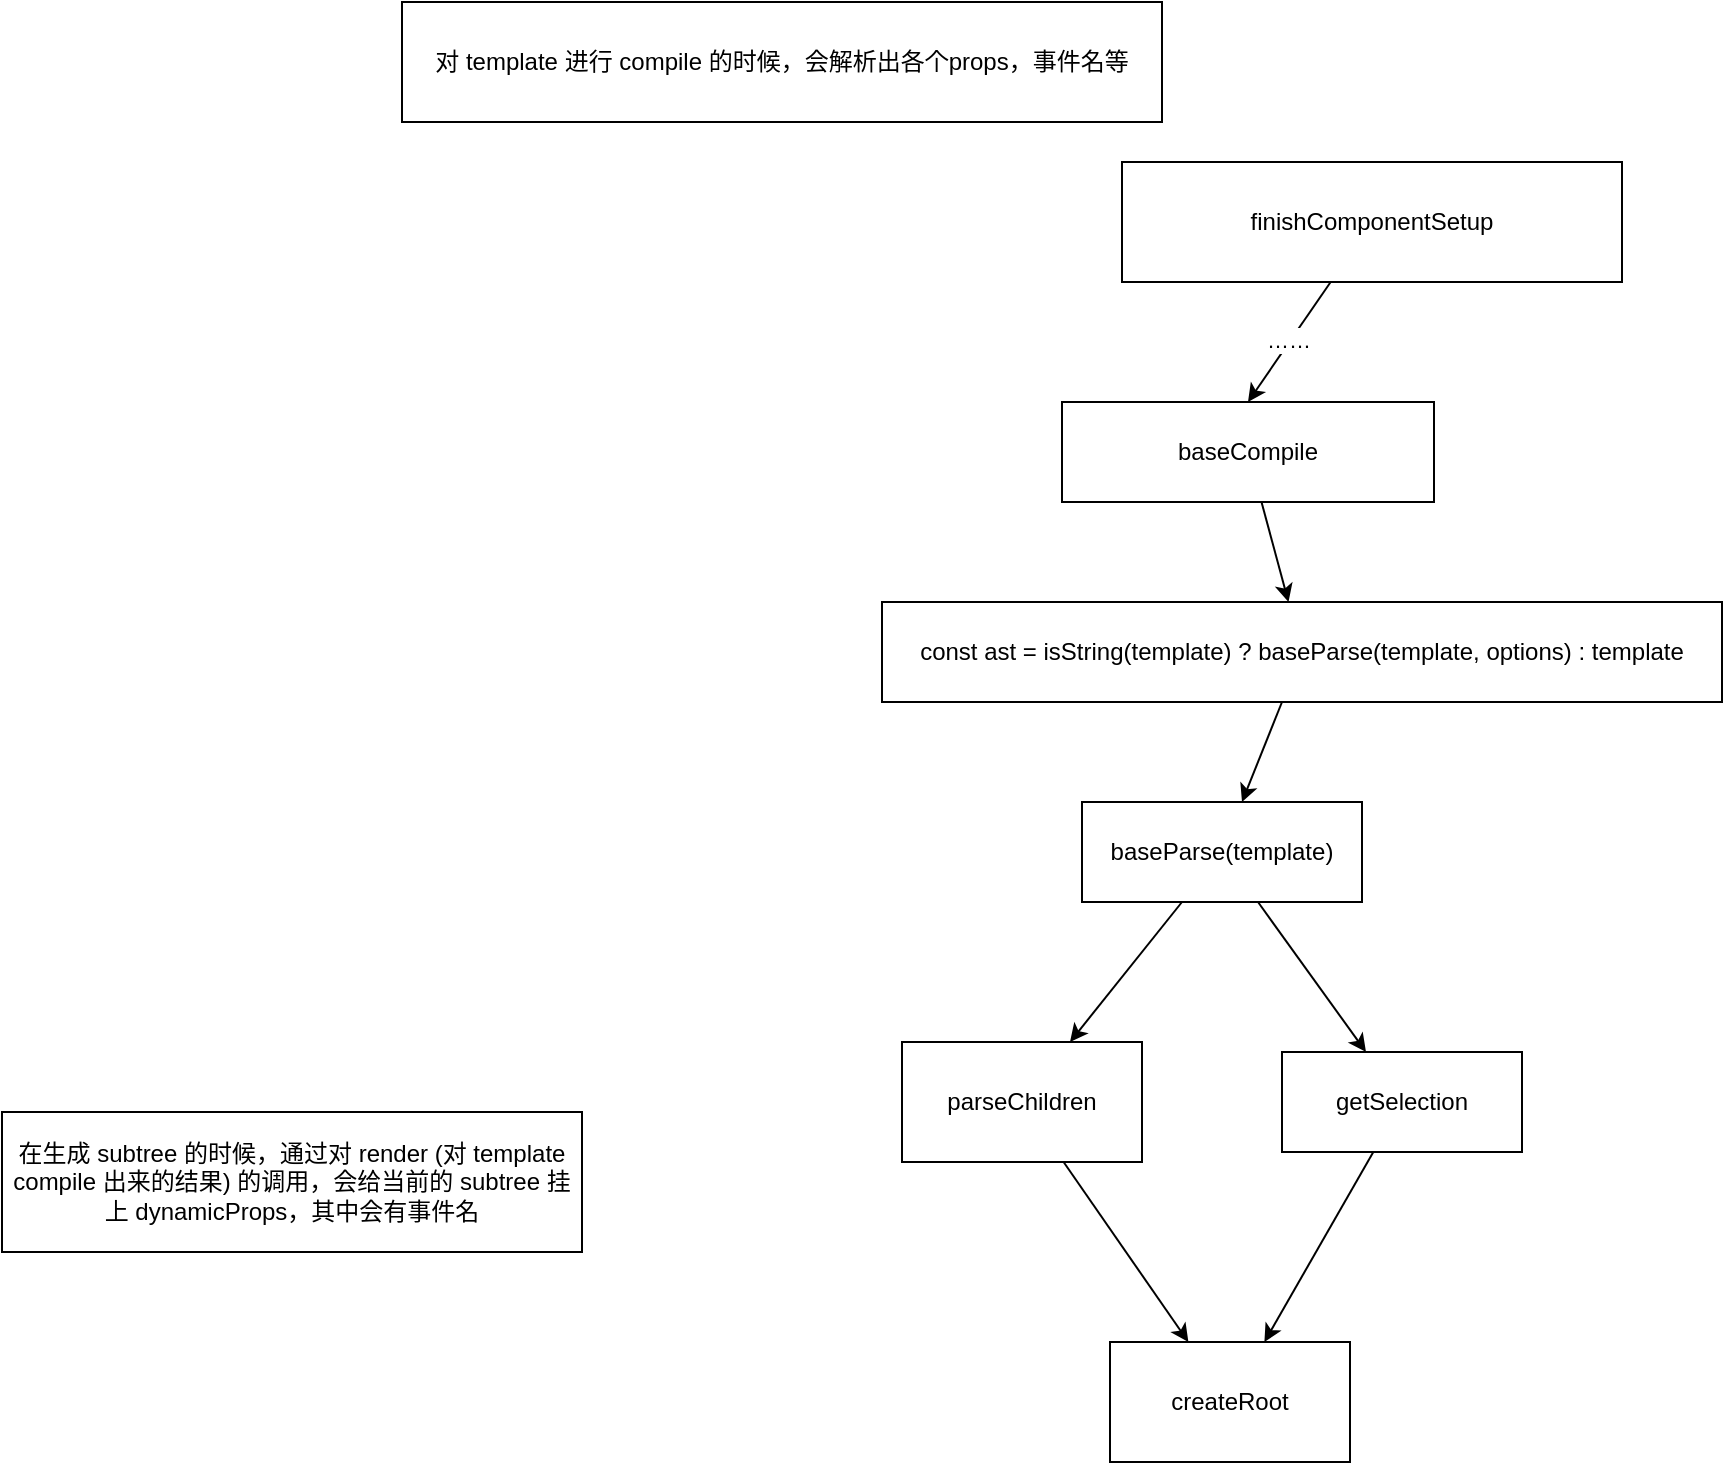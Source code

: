 <mxfile version="21.7.5" type="github">
  <diagram name="第 1 页" id="5L3_wMHRsmuWzl5aIb_H">
    <mxGraphModel dx="2261" dy="822" grid="1" gridSize="10" guides="1" tooltips="1" connect="1" arrows="1" fold="1" page="1" pageScale="1" pageWidth="827" pageHeight="1169" math="0" shadow="0">
      <root>
        <mxCell id="0" />
        <mxCell id="1" parent="0" />
        <mxCell id="4hTD-eUTdhLRPdfj7wrx-3" value="在生成 subtree 的时候，通过对 render (对 template compile 出来的结果) 的调用，会给当前的 subtree 挂上 dynamicProps，其中会有事件名" style="rounded=0;whiteSpace=wrap;html=1;" parent="1" vertex="1">
          <mxGeometry x="-200" y="585" width="290" height="70" as="geometry" />
        </mxCell>
        <mxCell id="4hTD-eUTdhLRPdfj7wrx-4" value="对 template 进行 compile 的时候，会解析出各个props，事件名等" style="rounded=0;whiteSpace=wrap;html=1;" parent="1" vertex="1">
          <mxGeometry y="30" width="380" height="60" as="geometry" />
        </mxCell>
        <mxCell id="4hTD-eUTdhLRPdfj7wrx-7" style="rounded=0;orthogonalLoop=1;jettySize=auto;html=1;entryX=0.5;entryY=0;entryDx=0;entryDy=0;" parent="1" source="4hTD-eUTdhLRPdfj7wrx-6" target="4hTD-eUTdhLRPdfj7wrx-9" edge="1">
          <mxGeometry relative="1" as="geometry">
            <mxPoint x="470" y="270" as="targetPoint" />
          </mxGeometry>
        </mxCell>
        <mxCell id="4hTD-eUTdhLRPdfj7wrx-8" value="……" style="edgeLabel;html=1;align=center;verticalAlign=middle;resizable=0;points=[];" parent="4hTD-eUTdhLRPdfj7wrx-7" vertex="1" connectable="0">
          <mxGeometry x="-0.018" y="-1" relative="1" as="geometry">
            <mxPoint as="offset" />
          </mxGeometry>
        </mxCell>
        <mxCell id="4hTD-eUTdhLRPdfj7wrx-6" value="finishComponentSetup" style="rounded=0;whiteSpace=wrap;html=1;" parent="1" vertex="1">
          <mxGeometry x="360" y="110" width="250" height="60" as="geometry" />
        </mxCell>
        <mxCell id="4hTD-eUTdhLRPdfj7wrx-10" style="edgeStyle=none;rounded=0;orthogonalLoop=1;jettySize=auto;html=1;" parent="1" source="4hTD-eUTdhLRPdfj7wrx-9" target="4hTD-eUTdhLRPdfj7wrx-11" edge="1">
          <mxGeometry relative="1" as="geometry">
            <mxPoint x="360" y="370" as="targetPoint" />
          </mxGeometry>
        </mxCell>
        <mxCell id="4hTD-eUTdhLRPdfj7wrx-9" value="baseCompile" style="rounded=0;whiteSpace=wrap;html=1;" parent="1" vertex="1">
          <mxGeometry x="330" y="230" width="186" height="50" as="geometry" />
        </mxCell>
        <mxCell id="4hTD-eUTdhLRPdfj7wrx-12" style="edgeStyle=none;rounded=0;orthogonalLoop=1;jettySize=auto;html=1;" parent="1" source="4hTD-eUTdhLRPdfj7wrx-11" target="4hTD-eUTdhLRPdfj7wrx-13" edge="1">
          <mxGeometry relative="1" as="geometry">
            <mxPoint x="410" y="440" as="targetPoint" />
          </mxGeometry>
        </mxCell>
        <mxCell id="4hTD-eUTdhLRPdfj7wrx-11" value="const ast = isString(template) ? baseParse(template, options) : template" style="rounded=0;whiteSpace=wrap;html=1;" parent="1" vertex="1">
          <mxGeometry x="240" y="330" width="420" height="50" as="geometry" />
        </mxCell>
        <mxCell id="aNz80nmm4NGJI3xFm9BB-2" style="edgeStyle=none;rounded=0;orthogonalLoop=1;jettySize=auto;html=1;" edge="1" parent="1" source="4hTD-eUTdhLRPdfj7wrx-13" target="aNz80nmm4NGJI3xFm9BB-3">
          <mxGeometry relative="1" as="geometry">
            <mxPoint x="310" y="580" as="targetPoint" />
          </mxGeometry>
        </mxCell>
        <mxCell id="aNz80nmm4NGJI3xFm9BB-4" style="edgeStyle=none;rounded=0;orthogonalLoop=1;jettySize=auto;html=1;" edge="1" parent="1" source="4hTD-eUTdhLRPdfj7wrx-13" target="aNz80nmm4NGJI3xFm9BB-5">
          <mxGeometry relative="1" as="geometry">
            <mxPoint x="490" y="550" as="targetPoint" />
          </mxGeometry>
        </mxCell>
        <mxCell id="4hTD-eUTdhLRPdfj7wrx-13" value="baseParse(template)" style="rounded=0;whiteSpace=wrap;html=1;" parent="1" vertex="1">
          <mxGeometry x="340" y="430" width="140" height="50" as="geometry" />
        </mxCell>
        <mxCell id="aNz80nmm4NGJI3xFm9BB-6" style="edgeStyle=none;rounded=0;orthogonalLoop=1;jettySize=auto;html=1;" edge="1" parent="1" source="aNz80nmm4NGJI3xFm9BB-3" target="aNz80nmm4NGJI3xFm9BB-7">
          <mxGeometry relative="1" as="geometry">
            <mxPoint x="370" y="710" as="targetPoint" />
          </mxGeometry>
        </mxCell>
        <mxCell id="aNz80nmm4NGJI3xFm9BB-3" value="parseChildren" style="rounded=0;whiteSpace=wrap;html=1;" vertex="1" parent="1">
          <mxGeometry x="250" y="550" width="120" height="60" as="geometry" />
        </mxCell>
        <mxCell id="aNz80nmm4NGJI3xFm9BB-8" style="edgeStyle=none;rounded=0;orthogonalLoop=1;jettySize=auto;html=1;" edge="1" parent="1" source="aNz80nmm4NGJI3xFm9BB-5" target="aNz80nmm4NGJI3xFm9BB-7">
          <mxGeometry relative="1" as="geometry" />
        </mxCell>
        <mxCell id="aNz80nmm4NGJI3xFm9BB-5" value="getSelection" style="rounded=0;whiteSpace=wrap;html=1;" vertex="1" parent="1">
          <mxGeometry x="440" y="555" width="120" height="50" as="geometry" />
        </mxCell>
        <mxCell id="aNz80nmm4NGJI3xFm9BB-7" value="createRoot" style="rounded=0;whiteSpace=wrap;html=1;" vertex="1" parent="1">
          <mxGeometry x="354" y="700" width="120" height="60" as="geometry" />
        </mxCell>
      </root>
    </mxGraphModel>
  </diagram>
</mxfile>
